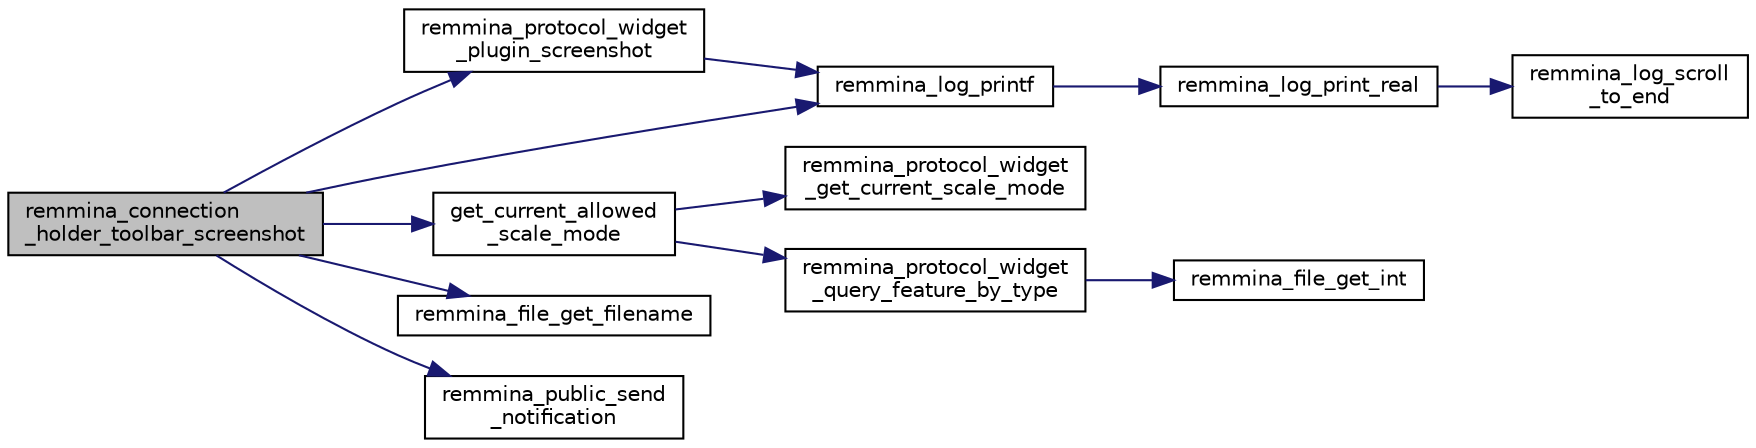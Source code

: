 digraph "remmina_connection_holder_toolbar_screenshot"
{
  edge [fontname="Helvetica",fontsize="10",labelfontname="Helvetica",labelfontsize="10"];
  node [fontname="Helvetica",fontsize="10",shape=record];
  rankdir="LR";
  Node9095 [label="remmina_connection\l_holder_toolbar_screenshot",height=0.2,width=0.4,color="black", fillcolor="grey75", style="filled", fontcolor="black"];
  Node9095 -> Node9096 [color="midnightblue",fontsize="10",style="solid",fontname="Helvetica"];
  Node9096 [label="remmina_protocol_widget\l_plugin_screenshot",height=0.2,width=0.4,color="black", fillcolor="white", style="filled",URL="$remmina__protocol__widget_8c.html#a57ac13fc4a2653c40e0601183628c0ca"];
  Node9096 -> Node9097 [color="midnightblue",fontsize="10",style="solid",fontname="Helvetica"];
  Node9097 [label="remmina_log_printf",height=0.2,width=0.4,color="black", fillcolor="white", style="filled",URL="$remmina__log_8c.html#ac7848510c1fe1990c992e28cd31af9d8"];
  Node9097 -> Node9098 [color="midnightblue",fontsize="10",style="solid",fontname="Helvetica"];
  Node9098 [label="remmina_log_print_real",height=0.2,width=0.4,color="black", fillcolor="white", style="filled",URL="$remmina__log_8c.html#a7cbb8cc1b0525ae49248a84fb4b2b1a1"];
  Node9098 -> Node9099 [color="midnightblue",fontsize="10",style="solid",fontname="Helvetica"];
  Node9099 [label="remmina_log_scroll\l_to_end",height=0.2,width=0.4,color="black", fillcolor="white", style="filled",URL="$remmina__log_8c.html#a6a5cc60197293b97a0c6fa2a471b221b"];
  Node9095 -> Node9097 [color="midnightblue",fontsize="10",style="solid",fontname="Helvetica"];
  Node9095 -> Node9100 [color="midnightblue",fontsize="10",style="solid",fontname="Helvetica"];
  Node9100 [label="get_current_allowed\l_scale_mode",height=0.2,width=0.4,color="black", fillcolor="white", style="filled",URL="$remmina__connection__window_8c.html#abbc84b2c450f62c288ff827c5d2c5cd2"];
  Node9100 -> Node9101 [color="midnightblue",fontsize="10",style="solid",fontname="Helvetica"];
  Node9101 [label="remmina_protocol_widget\l_get_current_scale_mode",height=0.2,width=0.4,color="black", fillcolor="white", style="filled",URL="$remmina__protocol__widget_8c.html#a5ec62969da54155e24edcb1d998f93f7"];
  Node9100 -> Node9102 [color="midnightblue",fontsize="10",style="solid",fontname="Helvetica"];
  Node9102 [label="remmina_protocol_widget\l_query_feature_by_type",height=0.2,width=0.4,color="black", fillcolor="white", style="filled",URL="$remmina__protocol__widget_8c.html#adbe15328275677cb38bd8c8a2d5e039d"];
  Node9102 -> Node9103 [color="midnightblue",fontsize="10",style="solid",fontname="Helvetica"];
  Node9103 [label="remmina_file_get_int",height=0.2,width=0.4,color="black", fillcolor="white", style="filled",URL="$remmina__file_8c.html#a4884356c195dcfb4ceacf641a1e74e66"];
  Node9095 -> Node9104 [color="midnightblue",fontsize="10",style="solid",fontname="Helvetica"];
  Node9104 [label="remmina_file_get_filename",height=0.2,width=0.4,color="black", fillcolor="white", style="filled",URL="$remmina__file_8c.html#ad1e4f3a0f64cd98e301044b6c38a1f1d"];
  Node9095 -> Node9105 [color="midnightblue",fontsize="10",style="solid",fontname="Helvetica"];
  Node9105 [label="remmina_public_send\l_notification",height=0.2,width=0.4,color="black", fillcolor="white", style="filled",URL="$remmina__public_8c.html#a893f0cfe2d694ab700975f4f427ee2f6"];
}
